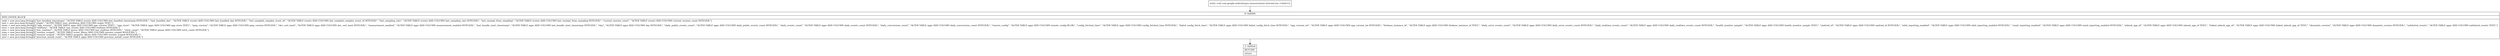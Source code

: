 digraph "CFG forcom.google.android.gms.measurement.internal.zzx.\<clinit\>()V" {
Node_0 [shape=record,label="{0\:\ 0x0000|MTH_ENTER_BLOCK\l|zzek = new java.lang.String[]\{\"last_bundled_timestamp\", \"ALTER TABLE events ADD COLUMN last_bundled_timestamp INTEGER;\", \"last_bundled_day\", \"ALTER TABLE events ADD COLUMN last_bundled_day INTEGER;\", \"last_sampled_complex_event_id\", \"ALTER TABLE events ADD COLUMN last_sampled_complex_event_id INTEGER;\", \"last_sampling_rate\", \"ALTER TABLE events ADD COLUMN last_sampling_rate INTEGER;\", \"last_exempt_from_sampling\", \"ALTER TABLE events ADD COLUMN last_exempt_from_sampling INTEGER;\", \"current_session_count\", \"ALTER TABLE events ADD COLUMN current_session_count INTEGER;\"\}\lzzel = new java.lang.String[]\{\"origin\", \"ALTER TABLE user_attributes ADD COLUMN origin TEXT;\"\}\lzzem = new java.lang.String[]\{\"app_version\", \"ALTER TABLE apps ADD COLUMN app_version TEXT;\", \"app_store\", \"ALTER TABLE apps ADD COLUMN app_store TEXT;\", \"gmp_version\", \"ALTER TABLE apps ADD COLUMN gmp_version INTEGER;\", \"dev_cert_hash\", \"ALTER TABLE apps ADD COLUMN dev_cert_hash INTEGER;\", \"measurement_enabled\", \"ALTER TABLE apps ADD COLUMN measurement_enabled INTEGER;\", \"last_bundle_start_timestamp\", \"ALTER TABLE apps ADD COLUMN last_bundle_start_timestamp INTEGER;\", \"day\", \"ALTER TABLE apps ADD COLUMN day INTEGER;\", \"daily_public_events_count\", \"ALTER TABLE apps ADD COLUMN daily_public_events_count INTEGER;\", \"daily_events_count\", \"ALTER TABLE apps ADD COLUMN daily_events_count INTEGER;\", \"daily_conversions_count\", \"ALTER TABLE apps ADD COLUMN daily_conversions_count INTEGER;\", \"remote_config\", \"ALTER TABLE apps ADD COLUMN remote_config BLOB;\", \"config_fetched_time\", \"ALTER TABLE apps ADD COLUMN config_fetched_time INTEGER;\", \"failed_config_fetch_time\", \"ALTER TABLE apps ADD COLUMN failed_config_fetch_time INTEGER;\", \"app_version_int\", \"ALTER TABLE apps ADD COLUMN app_version_int INTEGER;\", \"firebase_instance_id\", \"ALTER TABLE apps ADD COLUMN firebase_instance_id TEXT;\", \"daily_error_events_count\", \"ALTER TABLE apps ADD COLUMN daily_error_events_count INTEGER;\", \"daily_realtime_events_count\", \"ALTER TABLE apps ADD COLUMN daily_realtime_events_count INTEGER;\", \"health_monitor_sample\", \"ALTER TABLE apps ADD COLUMN health_monitor_sample TEXT;\", \"android_id\", \"ALTER TABLE apps ADD COLUMN android_id INTEGER;\", \"adid_reporting_enabled\", \"ALTER TABLE apps ADD COLUMN adid_reporting_enabled INTEGER;\", \"ssaid_reporting_enabled\", \"ALTER TABLE apps ADD COLUMN ssaid_reporting_enabled INTEGER;\", \"admob_app_id\", \"ALTER TABLE apps ADD COLUMN admob_app_id TEXT;\", \"linked_admob_app_id\", \"ALTER TABLE apps ADD COLUMN linked_admob_app_id TEXT;\", \"dynamite_version\", \"ALTER TABLE apps ADD COLUMN dynamite_version INTEGER;\", \"safelisted_events\", \"ALTER TABLE apps ADD COLUMN safelisted_events TEXT;\"\}\lzzen = new java.lang.String[]\{\"realtime\", \"ALTER TABLE raw_events ADD COLUMN realtime INTEGER;\"\}\lzzeo = new java.lang.String[]\{\"has_realtime\", \"ALTER TABLE queue ADD COLUMN has_realtime INTEGER;\", \"retry_count\", \"ALTER TABLE queue ADD COLUMN retry_count INTEGER;\"\}\lzzep = new java.lang.String[]\{\"session_scoped\", \"ALTER TABLE event_filters ADD COLUMN session_scoped BOOLEAN;\"\}\lzzeq = new java.lang.String[]\{\"session_scoped\", \"ALTER TABLE property_filters ADD COLUMN session_scoped BOOLEAN;\"\}\lzzer = new java.lang.String[]\{\"previous_install_count\", \"ALTER TABLE app2 ADD COLUMN previous_install_count INTEGER;\"\}\l}"];
Node_1 [shape=record,label="{1\:\ 0x00c8|RETURN\l|return\l}"];
MethodNode[shape=record,label="{static void com.google.android.gms.measurement.internal.zzx.\<clinit\>() }"];
MethodNode -> Node_0;
Node_0 -> Node_1;
}

